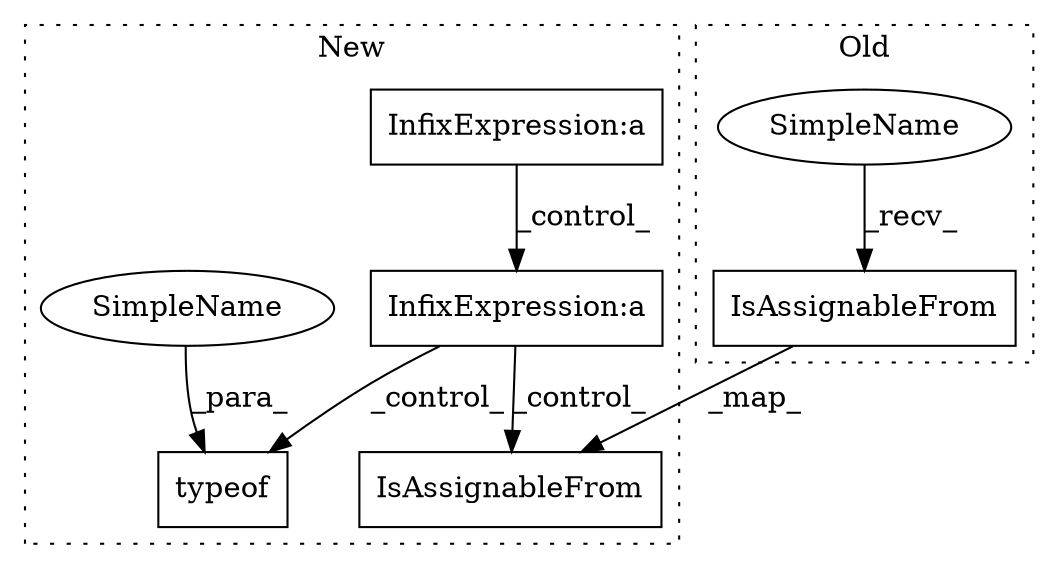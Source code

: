 digraph G {
subgraph cluster0 {
1 [label="IsAssignableFrom" a="32" s="7068,7101" l="17,1" shape="box"];
7 [label="SimpleName" a="42" s="7059" l="8" shape="ellipse"];
label = "Old";
style="dotted";
}
subgraph cluster1 {
2 [label="IsAssignableFrom" a="32" s="7462,7495" l="17,1" shape="box"];
3 [label="InfixExpression:a" a="27" s="7170" l="1" shape="box"];
4 [label="InfixExpression:a" a="27" s="6337" l="1" shape="box"];
5 [label="typeof" a="32" s="-1,7460" l="7451,1" shape="box"];
6 [label="SimpleName" a="42" s="7450" l="10" shape="ellipse"];
label = "New";
style="dotted";
}
1 -> 2 [label="_map_"];
3 -> 5 [label="_control_"];
3 -> 2 [label="_control_"];
4 -> 3 [label="_control_"];
6 -> 5 [label="_para_"];
7 -> 1 [label="_recv_"];
}